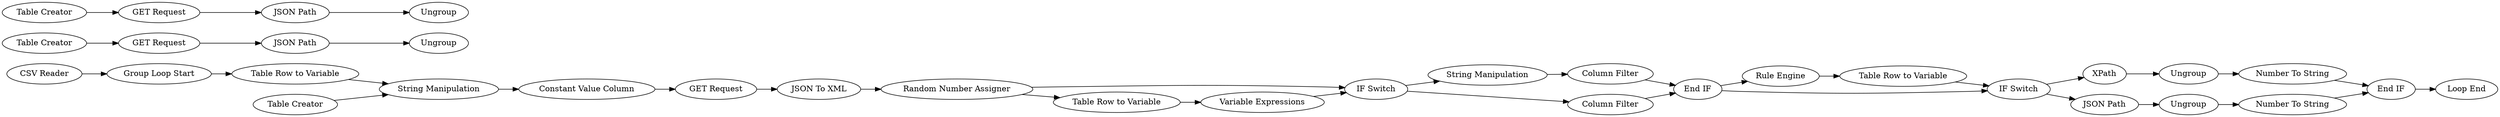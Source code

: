 digraph {
	370 -> 322
	325 -> 330
	329 -> 316
	318 -> 368
	362 -> 361
	318 -> 309
	324 -> 326
	322 -> 371
	359 -> 360
	363 -> 362
	329 -> 318
	309 -> 310
	355 -> 308
	2 -> 358
	313 -> 314
	332 -> 333
	324 -> 330
	316 -> 317
	368 -> 369
	330 -> 331
	312 -> 313
	326 -> 325
	358 -> 359
	310 -> 352
	356 -> 363
	308 -> 327
	331 -> 329
	317 -> 318
	3 -> 314
	330 -> 332
	369 -> 370
	314 -> 355
	333 -> 329
	352 -> 322
	1 -> 312
	327 -> 324
	324 [label="Random Number Assigner"]
	329 [label="End IF"]
	308 [label="GET Request"]
	330 [label="IF Switch"]
	322 [label="End IF"]
	327 [label="JSON To XML"]
	3 [label="Table Creator"]
	363 [label="GET Request"]
	313 [label="Table Row to Variable"]
	316 [label="Rule Engine"]
	325 [label="Variable Expressions"]
	309 [label="JSON Path"]
	359 [label="JSON Path"]
	361 [label=Ungroup]
	332 [label="String Manipulation"]
	1 [label="CSV Reader"]
	310 [label=Ungroup]
	358 [label="GET Request"]
	333 [label="Column Filter"]
	356 [label="Table Creator"]
	360 [label=Ungroup]
	369 [label=Ungroup]
	368 [label=XPath]
	331 [label="Column Filter"]
	352 [label="Number To String"]
	371 [label="Loop End"]
	370 [label="Number To String"]
	314 [label="String Manipulation"]
	326 [label="Table Row to Variable"]
	317 [label="Table Row to Variable"]
	318 [label="IF Switch"]
	362 [label="JSON Path"]
	355 [label="Constant Value Column"]
	312 [label="Group Loop Start"]
	2 [label="Table Creator"]
	rankdir=LR
}
